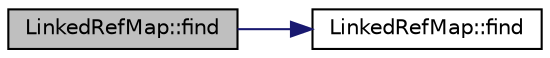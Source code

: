 digraph "LinkedRefMap::find"
{
 // LATEX_PDF_SIZE
  edge [fontname="Helvetica",fontsize="10",labelfontname="Helvetica",labelfontsize="10"];
  node [fontname="Helvetica",fontsize="10",shape=record];
  rankdir="LR";
  Node1 [label="LinkedRefMap::find",height=0.2,width=0.4,color="black", fillcolor="grey75", style="filled", fontcolor="black",tooltip="non-const wrapper for find() const"];
  Node1 -> Node2 [color="midnightblue",fontsize="10",style="solid",fontname="Helvetica"];
  Node2 [label="LinkedRefMap::find",height=0.2,width=0.4,color="black", fillcolor="white", style="filled",URL="$classLinkedRefMap.html#a9f6506fe8d15e7f43f61929560a3c377",tooltip=" "];
}
